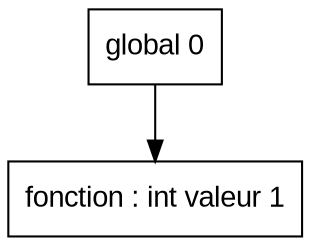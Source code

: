 digraph "tds"{

	node [fontname="Arial"];

	N1 [shape=record label="{ fonction : int valeur 1
	}"];

	N0 [shape=record label="{ global 0
	}"];


	N0 -> N1; 
}
